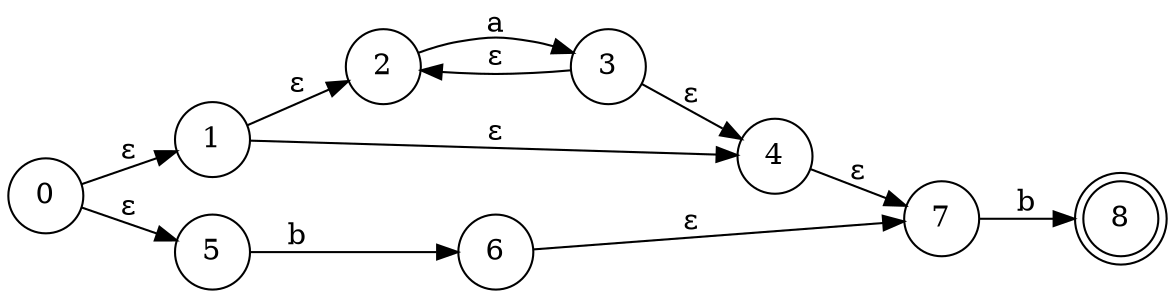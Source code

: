 digraph afd {
rankdir=LR;
node [shape=circle];
"0"->"1"[label="ε"]
"0"->"5"[label="ε"]
"1"->"2"[label="ε"]
"1"->"4"[label="ε"]
"3"->"2"[label="ε"]
"2"->"3"[label="a"]
"3"->"4"[label="ε"]
"4"->"7"[label="ε"]
"5"->"6"[label="b"]
"6"->"7"[label="ε"]
"7"->"8"[label="b"]
8[shape=doublecircle,label=8]
}